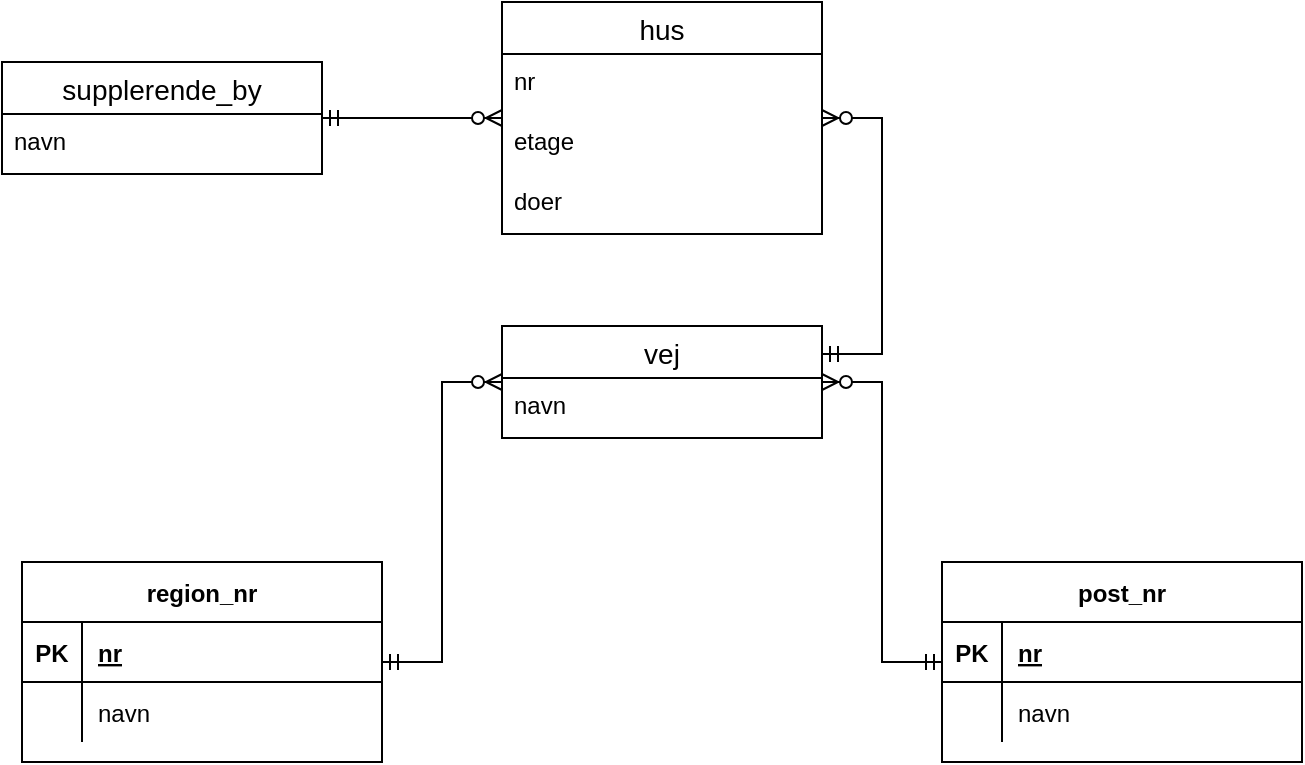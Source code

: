 <mxfile version="18.0.2" type="device"><diagram id="qgBt_kyH6H5r4t9xuFqa" name="Page-1"><mxGraphModel dx="1619" dy="828" grid="1" gridSize="10" guides="1" tooltips="1" connect="1" arrows="1" fold="1" page="1" pageScale="1" pageWidth="850" pageHeight="1100" math="0" shadow="0"><root><mxCell id="0"/><mxCell id="1" parent="0"/><mxCell id="TFIopgg_Jb4CdVdZg_JR-179" value="hus" style="swimlane;fontStyle=0;childLayout=stackLayout;horizontal=1;startSize=26;horizontalStack=0;resizeParent=1;resizeParentMax=0;resizeLast=0;collapsible=1;marginBottom=0;align=center;fontSize=14;" parent="1" vertex="1"><mxGeometry x="320" y="360" width="160" height="116" as="geometry"/></mxCell><mxCell id="TFIopgg_Jb4CdVdZg_JR-181" value="nr" style="text;strokeColor=none;fillColor=none;spacingLeft=4;spacingRight=4;overflow=hidden;rotatable=0;points=[[0,0.5],[1,0.5]];portConstraint=eastwest;fontSize=12;" parent="TFIopgg_Jb4CdVdZg_JR-179" vertex="1"><mxGeometry y="26" width="160" height="30" as="geometry"/></mxCell><mxCell id="TFIopgg_Jb4CdVdZg_JR-182" value="etage" style="text;strokeColor=none;fillColor=none;spacingLeft=4;spacingRight=4;overflow=hidden;rotatable=0;points=[[0,0.5],[1,0.5]];portConstraint=eastwest;fontSize=12;" parent="TFIopgg_Jb4CdVdZg_JR-179" vertex="1"><mxGeometry y="56" width="160" height="30" as="geometry"/></mxCell><mxCell id="TFIopgg_Jb4CdVdZg_JR-187" value="doer" style="text;strokeColor=none;fillColor=none;spacingLeft=4;spacingRight=4;overflow=hidden;rotatable=0;points=[[0,0.5],[1,0.5]];portConstraint=eastwest;fontSize=12;" parent="TFIopgg_Jb4CdVdZg_JR-179" vertex="1"><mxGeometry y="86" width="160" height="30" as="geometry"/></mxCell><mxCell id="TFIopgg_Jb4CdVdZg_JR-190" value="vej" style="swimlane;fontStyle=0;childLayout=stackLayout;horizontal=1;startSize=26;horizontalStack=0;resizeParent=1;resizeParentMax=0;resizeLast=0;collapsible=1;marginBottom=0;align=center;fontSize=14;" parent="1" vertex="1"><mxGeometry x="320" y="522" width="160" height="56" as="geometry"/></mxCell><mxCell id="TFIopgg_Jb4CdVdZg_JR-191" value="navn" style="text;strokeColor=none;fillColor=none;spacingLeft=4;spacingRight=4;overflow=hidden;rotatable=0;points=[[0,0.5],[1,0.5]];portConstraint=eastwest;fontSize=12;" parent="TFIopgg_Jb4CdVdZg_JR-190" vertex="1"><mxGeometry y="26" width="160" height="30" as="geometry"/></mxCell><mxCell id="TFIopgg_Jb4CdVdZg_JR-240" value="region_nr" style="shape=table;startSize=30;container=1;collapsible=1;childLayout=tableLayout;fixedRows=1;rowLines=0;fontStyle=1;align=center;resizeLast=1;" parent="1" vertex="1"><mxGeometry x="80" y="640" width="180" height="100" as="geometry"/></mxCell><mxCell id="TFIopgg_Jb4CdVdZg_JR-241" value="" style="shape=tableRow;horizontal=0;startSize=0;swimlaneHead=0;swimlaneBody=0;fillColor=none;collapsible=0;dropTarget=0;points=[[0,0.5],[1,0.5]];portConstraint=eastwest;top=0;left=0;right=0;bottom=1;" parent="TFIopgg_Jb4CdVdZg_JR-240" vertex="1"><mxGeometry y="30" width="180" height="30" as="geometry"/></mxCell><mxCell id="TFIopgg_Jb4CdVdZg_JR-242" value="PK" style="shape=partialRectangle;connectable=0;fillColor=none;top=0;left=0;bottom=0;right=0;fontStyle=1;overflow=hidden;" parent="TFIopgg_Jb4CdVdZg_JR-241" vertex="1"><mxGeometry width="30" height="30" as="geometry"><mxRectangle width="30" height="30" as="alternateBounds"/></mxGeometry></mxCell><mxCell id="TFIopgg_Jb4CdVdZg_JR-243" value="nr" style="shape=partialRectangle;connectable=0;fillColor=none;top=0;left=0;bottom=0;right=0;align=left;spacingLeft=6;fontStyle=5;overflow=hidden;" parent="TFIopgg_Jb4CdVdZg_JR-241" vertex="1"><mxGeometry x="30" width="150" height="30" as="geometry"><mxRectangle width="150" height="30" as="alternateBounds"/></mxGeometry></mxCell><mxCell id="TFIopgg_Jb4CdVdZg_JR-244" value="" style="shape=tableRow;horizontal=0;startSize=0;swimlaneHead=0;swimlaneBody=0;fillColor=none;collapsible=0;dropTarget=0;points=[[0,0.5],[1,0.5]];portConstraint=eastwest;top=0;left=0;right=0;bottom=0;" parent="TFIopgg_Jb4CdVdZg_JR-240" vertex="1"><mxGeometry y="60" width="180" height="30" as="geometry"/></mxCell><mxCell id="TFIopgg_Jb4CdVdZg_JR-245" value="" style="shape=partialRectangle;connectable=0;fillColor=none;top=0;left=0;bottom=0;right=0;editable=1;overflow=hidden;" parent="TFIopgg_Jb4CdVdZg_JR-244" vertex="1"><mxGeometry width="30" height="30" as="geometry"><mxRectangle width="30" height="30" as="alternateBounds"/></mxGeometry></mxCell><mxCell id="TFIopgg_Jb4CdVdZg_JR-246" value="navn" style="shape=partialRectangle;connectable=0;fillColor=none;top=0;left=0;bottom=0;right=0;align=left;spacingLeft=6;overflow=hidden;" parent="TFIopgg_Jb4CdVdZg_JR-244" vertex="1"><mxGeometry x="30" width="150" height="30" as="geometry"><mxRectangle width="150" height="30" as="alternateBounds"/></mxGeometry></mxCell><mxCell id="TFIopgg_Jb4CdVdZg_JR-267" value="" style="edgeStyle=entityRelationEdgeStyle;fontSize=12;html=1;endArrow=ERzeroToMany;startArrow=ERmandOne;rounded=0;strokeWidth=1;" parent="1" source="TFIopgg_Jb4CdVdZg_JR-240" target="TFIopgg_Jb4CdVdZg_JR-190" edge="1"><mxGeometry width="100" height="100" relative="1" as="geometry"><mxPoint x="610" y="820" as="sourcePoint"/><mxPoint x="310" y="801" as="targetPoint"/></mxGeometry></mxCell><mxCell id="TFIopgg_Jb4CdVdZg_JR-227" value="post_nr" style="shape=table;startSize=30;container=1;collapsible=1;childLayout=tableLayout;fixedRows=1;rowLines=0;fontStyle=1;align=center;resizeLast=1;" parent="1" vertex="1"><mxGeometry x="540" y="640" width="180" height="100" as="geometry"/></mxCell><mxCell id="TFIopgg_Jb4CdVdZg_JR-228" value="" style="shape=tableRow;horizontal=0;startSize=0;swimlaneHead=0;swimlaneBody=0;fillColor=none;collapsible=0;dropTarget=0;points=[[0,0.5],[1,0.5]];portConstraint=eastwest;top=0;left=0;right=0;bottom=1;" parent="TFIopgg_Jb4CdVdZg_JR-227" vertex="1"><mxGeometry y="30" width="180" height="30" as="geometry"/></mxCell><mxCell id="TFIopgg_Jb4CdVdZg_JR-229" value="PK" style="shape=partialRectangle;connectable=0;fillColor=none;top=0;left=0;bottom=0;right=0;fontStyle=1;overflow=hidden;" parent="TFIopgg_Jb4CdVdZg_JR-228" vertex="1"><mxGeometry width="30" height="30" as="geometry"><mxRectangle width="30" height="30" as="alternateBounds"/></mxGeometry></mxCell><mxCell id="TFIopgg_Jb4CdVdZg_JR-230" value="nr" style="shape=partialRectangle;connectable=0;fillColor=none;top=0;left=0;bottom=0;right=0;align=left;spacingLeft=6;fontStyle=5;overflow=hidden;" parent="TFIopgg_Jb4CdVdZg_JR-228" vertex="1"><mxGeometry x="30" width="150" height="30" as="geometry"><mxRectangle width="150" height="30" as="alternateBounds"/></mxGeometry></mxCell><mxCell id="TFIopgg_Jb4CdVdZg_JR-231" value="" style="shape=tableRow;horizontal=0;startSize=0;swimlaneHead=0;swimlaneBody=0;fillColor=none;collapsible=0;dropTarget=0;points=[[0,0.5],[1,0.5]];portConstraint=eastwest;top=0;left=0;right=0;bottom=0;" parent="TFIopgg_Jb4CdVdZg_JR-227" vertex="1"><mxGeometry y="60" width="180" height="30" as="geometry"/></mxCell><mxCell id="TFIopgg_Jb4CdVdZg_JR-232" value="" style="shape=partialRectangle;connectable=0;fillColor=none;top=0;left=0;bottom=0;right=0;editable=1;overflow=hidden;" parent="TFIopgg_Jb4CdVdZg_JR-231" vertex="1"><mxGeometry width="30" height="30" as="geometry"><mxRectangle width="30" height="30" as="alternateBounds"/></mxGeometry></mxCell><mxCell id="TFIopgg_Jb4CdVdZg_JR-233" value="navn" style="shape=partialRectangle;connectable=0;fillColor=none;top=0;left=0;bottom=0;right=0;align=left;spacingLeft=6;overflow=hidden;" parent="TFIopgg_Jb4CdVdZg_JR-231" vertex="1"><mxGeometry x="30" width="150" height="30" as="geometry"><mxRectangle width="150" height="30" as="alternateBounds"/></mxGeometry></mxCell><mxCell id="BLyVqab34hVSX4qHFQn5-2" value="" style="edgeStyle=entityRelationEdgeStyle;fontSize=12;html=1;endArrow=ERzeroToMany;startArrow=ERmandOne;rounded=0;strokeWidth=1;" parent="1" source="TFIopgg_Jb4CdVdZg_JR-227" target="TFIopgg_Jb4CdVdZg_JR-190" edge="1"><mxGeometry width="100" height="100" relative="1" as="geometry"><mxPoint x="610" y="870" as="sourcePoint"/><mxPoint x="280" y="528" as="targetPoint"/></mxGeometry></mxCell><mxCell id="BLyVqab34hVSX4qHFQn5-3" value="" style="edgeStyle=entityRelationEdgeStyle;fontSize=12;html=1;endArrow=ERzeroToMany;startArrow=ERmandOne;rounded=0;strokeWidth=1;exitX=1;exitY=0.25;exitDx=0;exitDy=0;" parent="1" source="TFIopgg_Jb4CdVdZg_JR-190" target="TFIopgg_Jb4CdVdZg_JR-179" edge="1"><mxGeometry width="100" height="100" relative="1" as="geometry"><mxPoint x="180" y="548" as="sourcePoint"/><mxPoint x="240" y="416" as="targetPoint"/></mxGeometry></mxCell><mxCell id="BLyVqab34hVSX4qHFQn5-4" value="supplerende_by" style="swimlane;fontStyle=0;childLayout=stackLayout;horizontal=1;startSize=26;horizontalStack=0;resizeParent=1;resizeParentMax=0;resizeLast=0;collapsible=1;marginBottom=0;align=center;fontSize=14;" parent="1" vertex="1"><mxGeometry x="70" y="390" width="160" height="56" as="geometry"/></mxCell><mxCell id="BLyVqab34hVSX4qHFQn5-5" value="navn" style="text;strokeColor=none;fillColor=none;spacingLeft=4;spacingRight=4;overflow=hidden;rotatable=0;points=[[0,0.5],[1,0.5]];portConstraint=eastwest;fontSize=12;" parent="BLyVqab34hVSX4qHFQn5-4" vertex="1"><mxGeometry y="26" width="160" height="30" as="geometry"/></mxCell><mxCell id="BLyVqab34hVSX4qHFQn5-8" value="" style="edgeStyle=entityRelationEdgeStyle;fontSize=12;html=1;endArrow=ERzeroToMany;startArrow=ERmandOne;rounded=0;strokeWidth=1;" parent="1" source="BLyVqab34hVSX4qHFQn5-4" target="TFIopgg_Jb4CdVdZg_JR-179" edge="1"><mxGeometry width="100" height="100" relative="1" as="geometry"><mxPoint x="490" y="546" as="sourcePoint"/><mxPoint x="490" y="428" as="targetPoint"/></mxGeometry></mxCell></root></mxGraphModel></diagram></mxfile>